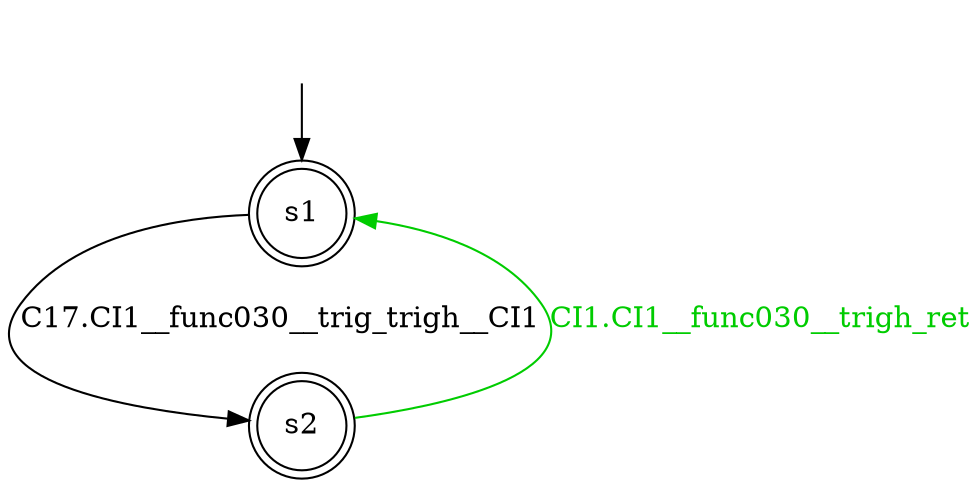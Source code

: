 digraph diffautomaton {
	1 [label=<s1> shape="doublecircle"];
	2 [label=<s2> shape="doublecircle"];
	__init1 [label=<> shape="none"];
	__init1 -> 1;
	1 -> 2 [label=<<font color="#000000">C17.CI1__func030__trig_trigh__CI1</font>> id="1-0-2"];
	2 -> 1 [label=<<font color="#00cc00">CI1.CI1__func030__trigh_ret</font>> color="#00cc00" id="2-0-1"];
}

